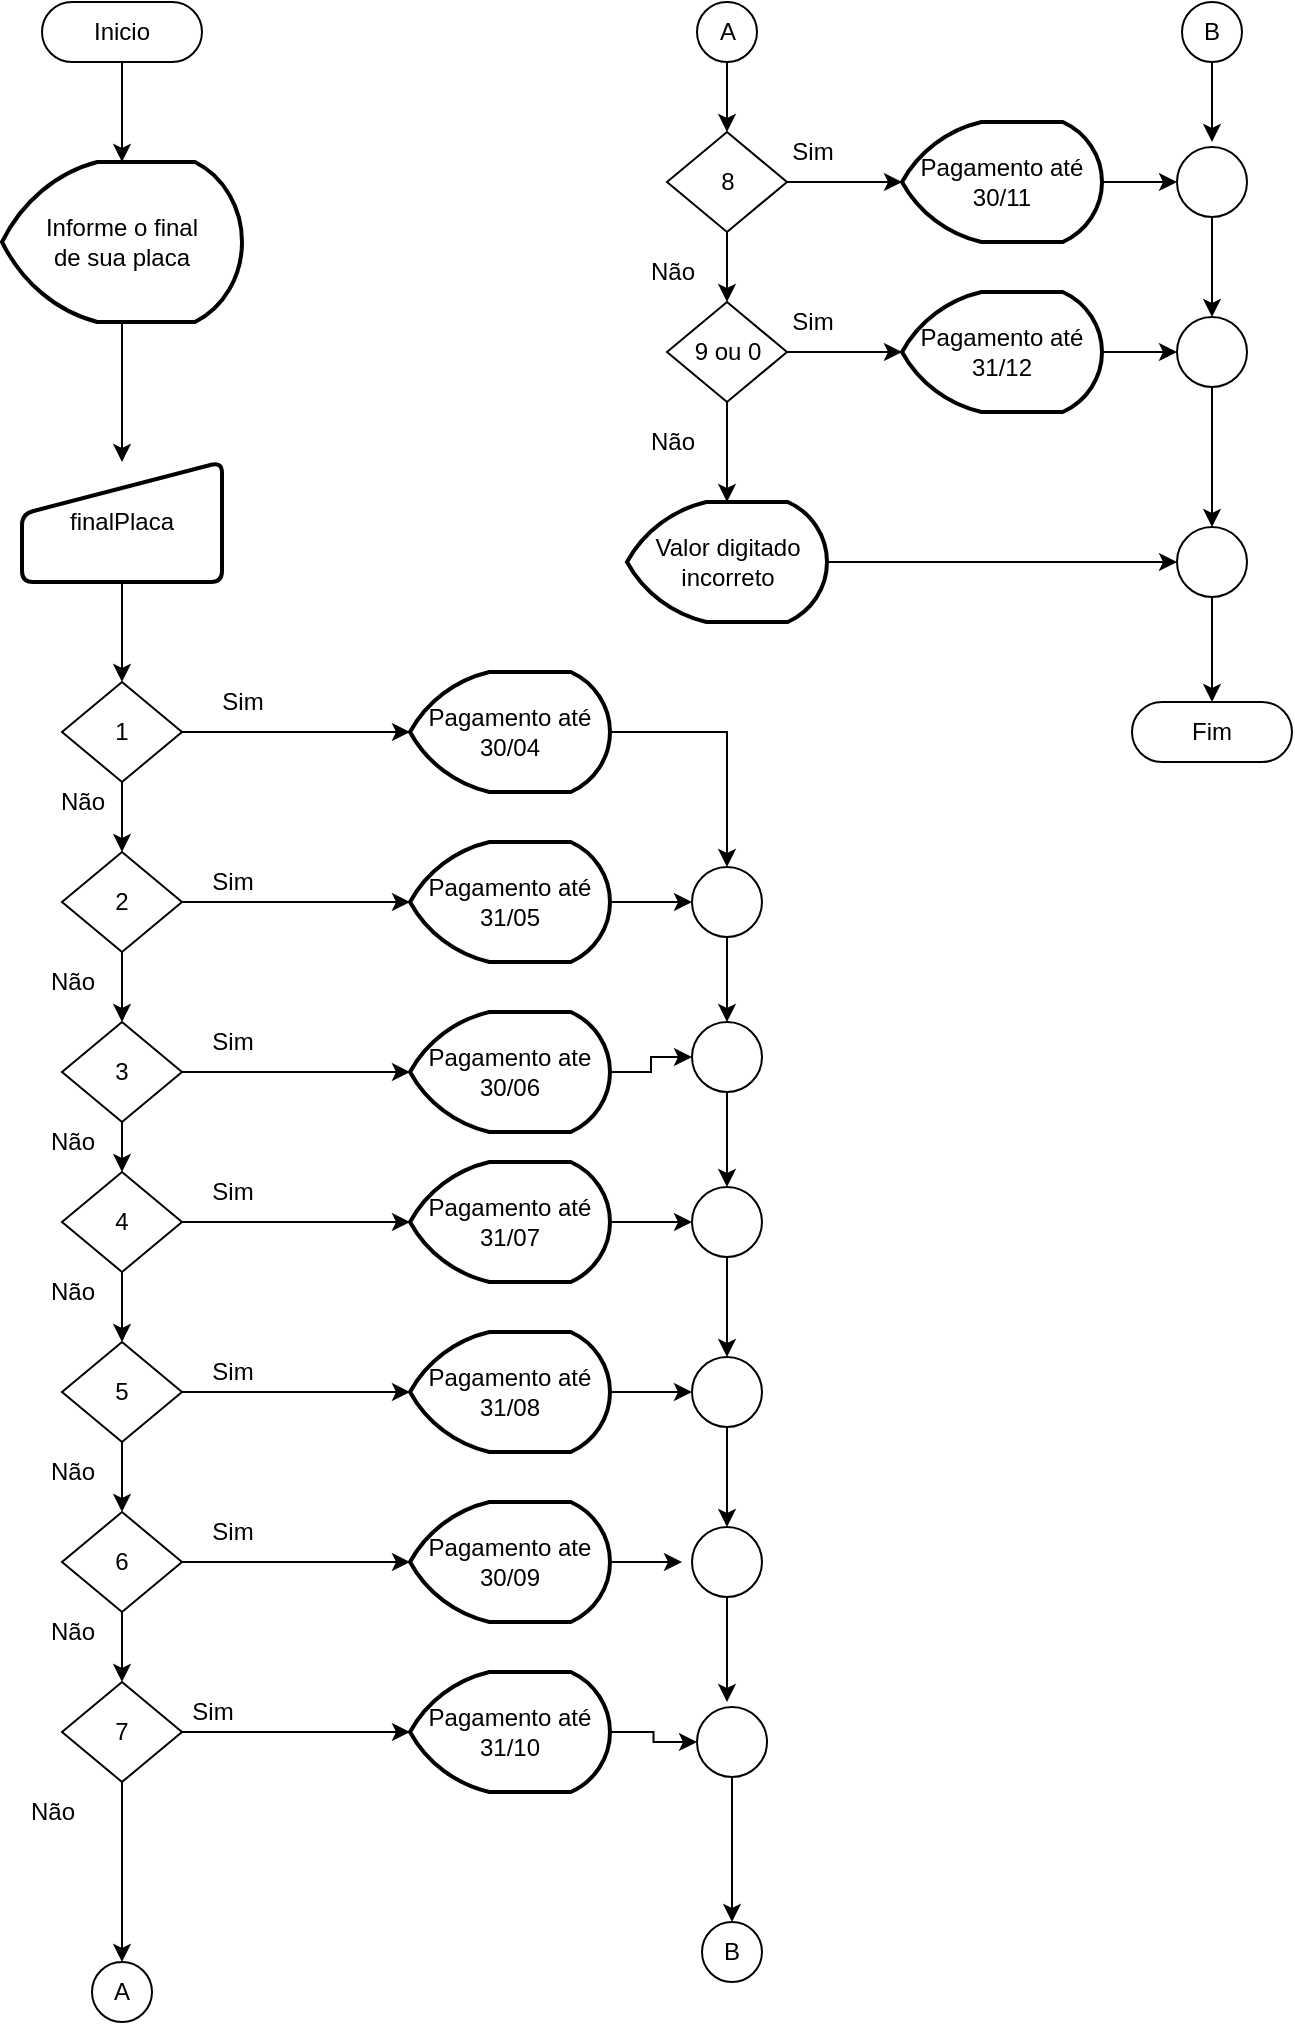 <mxfile version="21.0.8" type="github">
  <diagram name="Página-1" id="uKL_mhRsSW6MwtCzb6Bg">
    <mxGraphModel dx="926" dy="467" grid="1" gridSize="10" guides="1" tooltips="1" connect="1" arrows="1" fold="1" page="1" pageScale="1" pageWidth="827" pageHeight="1169" math="0" shadow="0">
      <root>
        <mxCell id="0" />
        <mxCell id="1" parent="0" />
        <mxCell id="OpTlczWx6vNp9RMekso7-60" style="edgeStyle=orthogonalEdgeStyle;rounded=0;orthogonalLoop=1;jettySize=auto;html=1;entryX=0.5;entryY=0;entryDx=0;entryDy=0;entryPerimeter=0;" edge="1" parent="1" source="OpTlczWx6vNp9RMekso7-1" target="OpTlczWx6vNp9RMekso7-3">
          <mxGeometry relative="1" as="geometry" />
        </mxCell>
        <mxCell id="OpTlczWx6vNp9RMekso7-1" value="Inicio" style="html=1;dashed=0;whiteSpace=wrap;shape=mxgraph.dfd.start" vertex="1" parent="1">
          <mxGeometry x="130" y="30" width="80" height="30" as="geometry" />
        </mxCell>
        <mxCell id="OpTlczWx6vNp9RMekso7-58" style="edgeStyle=orthogonalEdgeStyle;rounded=0;orthogonalLoop=1;jettySize=auto;html=1;entryX=0.5;entryY=0;entryDx=0;entryDy=0;" edge="1" parent="1" source="OpTlczWx6vNp9RMekso7-2" target="OpTlczWx6vNp9RMekso7-5">
          <mxGeometry relative="1" as="geometry" />
        </mxCell>
        <mxCell id="OpTlczWx6vNp9RMekso7-2" value="finalPlaca" style="html=1;strokeWidth=2;shape=manualInput;whiteSpace=wrap;rounded=1;size=26;arcSize=11;" vertex="1" parent="1">
          <mxGeometry x="120" y="260" width="100" height="60" as="geometry" />
        </mxCell>
        <mxCell id="OpTlczWx6vNp9RMekso7-59" style="edgeStyle=orthogonalEdgeStyle;rounded=0;orthogonalLoop=1;jettySize=auto;html=1;entryX=0.5;entryY=0;entryDx=0;entryDy=0;" edge="1" parent="1" source="OpTlczWx6vNp9RMekso7-3" target="OpTlczWx6vNp9RMekso7-2">
          <mxGeometry relative="1" as="geometry" />
        </mxCell>
        <mxCell id="OpTlczWx6vNp9RMekso7-3" value="Informe o final &lt;br&gt;de sua placa" style="strokeWidth=2;html=1;shape=mxgraph.flowchart.display;whiteSpace=wrap;" vertex="1" parent="1">
          <mxGeometry x="110" y="110" width="120" height="80" as="geometry" />
        </mxCell>
        <mxCell id="OpTlczWx6vNp9RMekso7-7" style="edgeStyle=orthogonalEdgeStyle;rounded=0;orthogonalLoop=1;jettySize=auto;html=1;entryX=0;entryY=0.5;entryDx=0;entryDy=0;entryPerimeter=0;" edge="1" parent="1" source="OpTlczWx6vNp9RMekso7-5" target="OpTlczWx6vNp9RMekso7-6">
          <mxGeometry relative="1" as="geometry" />
        </mxCell>
        <mxCell id="OpTlczWx6vNp9RMekso7-32" style="edgeStyle=orthogonalEdgeStyle;rounded=0;orthogonalLoop=1;jettySize=auto;html=1;entryX=0.5;entryY=0;entryDx=0;entryDy=0;" edge="1" parent="1" source="OpTlczWx6vNp9RMekso7-5" target="OpTlczWx6vNp9RMekso7-9">
          <mxGeometry relative="1" as="geometry" />
        </mxCell>
        <mxCell id="OpTlczWx6vNp9RMekso7-5" value="1" style="shape=rhombus;html=1;dashed=0;whiteSpace=wrap;perimeter=rhombusPerimeter;" vertex="1" parent="1">
          <mxGeometry x="140" y="370" width="60" height="50" as="geometry" />
        </mxCell>
        <mxCell id="OpTlczWx6vNp9RMekso7-78" style="edgeStyle=orthogonalEdgeStyle;rounded=0;orthogonalLoop=1;jettySize=auto;html=1;entryX=0.5;entryY=0;entryDx=0;entryDy=0;" edge="1" parent="1" source="OpTlczWx6vNp9RMekso7-6" target="OpTlczWx6vNp9RMekso7-76">
          <mxGeometry relative="1" as="geometry" />
        </mxCell>
        <mxCell id="OpTlczWx6vNp9RMekso7-6" value="Pagamento até 30/04" style="strokeWidth=2;html=1;shape=mxgraph.flowchart.display;whiteSpace=wrap;" vertex="1" parent="1">
          <mxGeometry x="314" y="365" width="100" height="60" as="geometry" />
        </mxCell>
        <mxCell id="OpTlczWx6vNp9RMekso7-8" style="edgeStyle=orthogonalEdgeStyle;rounded=0;orthogonalLoop=1;jettySize=auto;html=1;entryX=0;entryY=0.5;entryDx=0;entryDy=0;entryPerimeter=0;" edge="1" parent="1" source="OpTlczWx6vNp9RMekso7-9" target="OpTlczWx6vNp9RMekso7-10">
          <mxGeometry relative="1" as="geometry" />
        </mxCell>
        <mxCell id="OpTlczWx6vNp9RMekso7-33" style="edgeStyle=orthogonalEdgeStyle;rounded=0;orthogonalLoop=1;jettySize=auto;html=1;" edge="1" parent="1" source="OpTlczWx6vNp9RMekso7-9" target="OpTlczWx6vNp9RMekso7-12">
          <mxGeometry relative="1" as="geometry" />
        </mxCell>
        <mxCell id="OpTlczWx6vNp9RMekso7-9" value="2" style="shape=rhombus;html=1;dashed=0;whiteSpace=wrap;perimeter=rhombusPerimeter;" vertex="1" parent="1">
          <mxGeometry x="140" y="455" width="60" height="50" as="geometry" />
        </mxCell>
        <mxCell id="OpTlczWx6vNp9RMekso7-79" style="edgeStyle=orthogonalEdgeStyle;rounded=0;orthogonalLoop=1;jettySize=auto;html=1;entryX=0;entryY=0.5;entryDx=0;entryDy=0;" edge="1" parent="1" source="OpTlczWx6vNp9RMekso7-10" target="OpTlczWx6vNp9RMekso7-76">
          <mxGeometry relative="1" as="geometry" />
        </mxCell>
        <mxCell id="OpTlczWx6vNp9RMekso7-10" value="Pagamento até 31/05" style="strokeWidth=2;html=1;shape=mxgraph.flowchart.display;whiteSpace=wrap;" vertex="1" parent="1">
          <mxGeometry x="314" y="450" width="100" height="60" as="geometry" />
        </mxCell>
        <mxCell id="OpTlczWx6vNp9RMekso7-11" style="edgeStyle=orthogonalEdgeStyle;rounded=0;orthogonalLoop=1;jettySize=auto;html=1;entryX=0;entryY=0.5;entryDx=0;entryDy=0;entryPerimeter=0;" edge="1" parent="1" source="OpTlczWx6vNp9RMekso7-12" target="OpTlczWx6vNp9RMekso7-13">
          <mxGeometry relative="1" as="geometry" />
        </mxCell>
        <mxCell id="OpTlczWx6vNp9RMekso7-34" style="edgeStyle=orthogonalEdgeStyle;rounded=0;orthogonalLoop=1;jettySize=auto;html=1;entryX=0.5;entryY=0;entryDx=0;entryDy=0;" edge="1" parent="1" source="OpTlczWx6vNp9RMekso7-12" target="OpTlczWx6vNp9RMekso7-15">
          <mxGeometry relative="1" as="geometry" />
        </mxCell>
        <mxCell id="OpTlczWx6vNp9RMekso7-12" value="3" style="shape=rhombus;html=1;dashed=0;whiteSpace=wrap;perimeter=rhombusPerimeter;" vertex="1" parent="1">
          <mxGeometry x="140" y="540" width="60" height="50" as="geometry" />
        </mxCell>
        <mxCell id="OpTlczWx6vNp9RMekso7-81" style="edgeStyle=orthogonalEdgeStyle;rounded=0;orthogonalLoop=1;jettySize=auto;html=1;entryX=0;entryY=0.5;entryDx=0;entryDy=0;" edge="1" parent="1" source="OpTlczWx6vNp9RMekso7-13" target="OpTlczWx6vNp9RMekso7-63">
          <mxGeometry relative="1" as="geometry" />
        </mxCell>
        <mxCell id="OpTlczWx6vNp9RMekso7-13" value="Pagamento ate 30/06" style="strokeWidth=2;html=1;shape=mxgraph.flowchart.display;whiteSpace=wrap;" vertex="1" parent="1">
          <mxGeometry x="314" y="535" width="100" height="60" as="geometry" />
        </mxCell>
        <mxCell id="OpTlczWx6vNp9RMekso7-14" style="edgeStyle=orthogonalEdgeStyle;rounded=0;orthogonalLoop=1;jettySize=auto;html=1;entryX=0;entryY=0.5;entryDx=0;entryDy=0;entryPerimeter=0;" edge="1" parent="1" source="OpTlczWx6vNp9RMekso7-15" target="OpTlczWx6vNp9RMekso7-16">
          <mxGeometry relative="1" as="geometry" />
        </mxCell>
        <mxCell id="OpTlczWx6vNp9RMekso7-35" style="edgeStyle=orthogonalEdgeStyle;rounded=0;orthogonalLoop=1;jettySize=auto;html=1;entryX=0.5;entryY=0;entryDx=0;entryDy=0;" edge="1" parent="1" source="OpTlczWx6vNp9RMekso7-15" target="OpTlczWx6vNp9RMekso7-18">
          <mxGeometry relative="1" as="geometry" />
        </mxCell>
        <mxCell id="OpTlczWx6vNp9RMekso7-15" value="4" style="shape=rhombus;html=1;dashed=0;whiteSpace=wrap;perimeter=rhombusPerimeter;" vertex="1" parent="1">
          <mxGeometry x="140" y="615" width="60" height="50" as="geometry" />
        </mxCell>
        <mxCell id="OpTlczWx6vNp9RMekso7-83" style="edgeStyle=orthogonalEdgeStyle;rounded=0;orthogonalLoop=1;jettySize=auto;html=1;entryX=0;entryY=0.5;entryDx=0;entryDy=0;" edge="1" parent="1" source="OpTlczWx6vNp9RMekso7-16" target="OpTlczWx6vNp9RMekso7-64">
          <mxGeometry relative="1" as="geometry" />
        </mxCell>
        <mxCell id="OpTlczWx6vNp9RMekso7-16" value="Pagamento até 31/07" style="strokeWidth=2;html=1;shape=mxgraph.flowchart.display;whiteSpace=wrap;" vertex="1" parent="1">
          <mxGeometry x="314" y="610" width="100" height="60" as="geometry" />
        </mxCell>
        <mxCell id="OpTlczWx6vNp9RMekso7-17" style="edgeStyle=orthogonalEdgeStyle;rounded=0;orthogonalLoop=1;jettySize=auto;html=1;entryX=0;entryY=0.5;entryDx=0;entryDy=0;entryPerimeter=0;" edge="1" parent="1" source="OpTlczWx6vNp9RMekso7-18" target="OpTlczWx6vNp9RMekso7-19">
          <mxGeometry relative="1" as="geometry" />
        </mxCell>
        <mxCell id="OpTlczWx6vNp9RMekso7-36" style="edgeStyle=orthogonalEdgeStyle;rounded=0;orthogonalLoop=1;jettySize=auto;html=1;entryX=0.5;entryY=0;entryDx=0;entryDy=0;" edge="1" parent="1" source="OpTlczWx6vNp9RMekso7-18" target="OpTlczWx6vNp9RMekso7-21">
          <mxGeometry relative="1" as="geometry" />
        </mxCell>
        <mxCell id="OpTlczWx6vNp9RMekso7-18" value="5" style="shape=rhombus;html=1;dashed=0;whiteSpace=wrap;perimeter=rhombusPerimeter;" vertex="1" parent="1">
          <mxGeometry x="140" y="700" width="60" height="50" as="geometry" />
        </mxCell>
        <mxCell id="OpTlczWx6vNp9RMekso7-85" style="edgeStyle=orthogonalEdgeStyle;rounded=0;orthogonalLoop=1;jettySize=auto;html=1;entryX=0;entryY=0.5;entryDx=0;entryDy=0;" edge="1" parent="1" source="OpTlczWx6vNp9RMekso7-19" target="OpTlczWx6vNp9RMekso7-65">
          <mxGeometry relative="1" as="geometry" />
        </mxCell>
        <mxCell id="OpTlczWx6vNp9RMekso7-19" value="Pagamento até 31/08" style="strokeWidth=2;html=1;shape=mxgraph.flowchart.display;whiteSpace=wrap;" vertex="1" parent="1">
          <mxGeometry x="314" y="695" width="100" height="60" as="geometry" />
        </mxCell>
        <mxCell id="OpTlczWx6vNp9RMekso7-20" style="edgeStyle=orthogonalEdgeStyle;rounded=0;orthogonalLoop=1;jettySize=auto;html=1;entryX=0;entryY=0.5;entryDx=0;entryDy=0;entryPerimeter=0;" edge="1" parent="1" source="OpTlczWx6vNp9RMekso7-21" target="OpTlczWx6vNp9RMekso7-22">
          <mxGeometry relative="1" as="geometry" />
        </mxCell>
        <mxCell id="OpTlczWx6vNp9RMekso7-37" style="edgeStyle=orthogonalEdgeStyle;rounded=0;orthogonalLoop=1;jettySize=auto;html=1;entryX=0.5;entryY=0;entryDx=0;entryDy=0;" edge="1" parent="1" source="OpTlczWx6vNp9RMekso7-21" target="OpTlczWx6vNp9RMekso7-24">
          <mxGeometry relative="1" as="geometry" />
        </mxCell>
        <mxCell id="OpTlczWx6vNp9RMekso7-21" value="6" style="shape=rhombus;html=1;dashed=0;whiteSpace=wrap;perimeter=rhombusPerimeter;" vertex="1" parent="1">
          <mxGeometry x="140" y="785" width="60" height="50" as="geometry" />
        </mxCell>
        <mxCell id="OpTlczWx6vNp9RMekso7-87" style="edgeStyle=orthogonalEdgeStyle;rounded=0;orthogonalLoop=1;jettySize=auto;html=1;" edge="1" parent="1" source="OpTlczWx6vNp9RMekso7-22">
          <mxGeometry relative="1" as="geometry">
            <mxPoint x="450" y="810" as="targetPoint" />
          </mxGeometry>
        </mxCell>
        <mxCell id="OpTlczWx6vNp9RMekso7-22" value="Pagamento ate 30/09" style="strokeWidth=2;html=1;shape=mxgraph.flowchart.display;whiteSpace=wrap;" vertex="1" parent="1">
          <mxGeometry x="314" y="780" width="100" height="60" as="geometry" />
        </mxCell>
        <mxCell id="OpTlczWx6vNp9RMekso7-23" style="edgeStyle=orthogonalEdgeStyle;rounded=0;orthogonalLoop=1;jettySize=auto;html=1;entryX=0;entryY=0.5;entryDx=0;entryDy=0;entryPerimeter=0;" edge="1" parent="1" source="OpTlczWx6vNp9RMekso7-24" target="OpTlczWx6vNp9RMekso7-25">
          <mxGeometry relative="1" as="geometry" />
        </mxCell>
        <mxCell id="OpTlczWx6vNp9RMekso7-90" style="edgeStyle=orthogonalEdgeStyle;rounded=0;orthogonalLoop=1;jettySize=auto;html=1;entryX=0.5;entryY=0;entryDx=0;entryDy=0;" edge="1" parent="1" source="OpTlczWx6vNp9RMekso7-24" target="OpTlczWx6vNp9RMekso7-61">
          <mxGeometry relative="1" as="geometry" />
        </mxCell>
        <mxCell id="OpTlczWx6vNp9RMekso7-24" value="7" style="shape=rhombus;html=1;dashed=0;whiteSpace=wrap;perimeter=rhombusPerimeter;" vertex="1" parent="1">
          <mxGeometry x="140" y="870" width="60" height="50" as="geometry" />
        </mxCell>
        <mxCell id="OpTlczWx6vNp9RMekso7-89" style="edgeStyle=orthogonalEdgeStyle;rounded=0;orthogonalLoop=1;jettySize=auto;html=1;entryX=0;entryY=0.5;entryDx=0;entryDy=0;" edge="1" parent="1" source="OpTlczWx6vNp9RMekso7-25" target="OpTlczWx6vNp9RMekso7-67">
          <mxGeometry relative="1" as="geometry" />
        </mxCell>
        <mxCell id="OpTlczWx6vNp9RMekso7-25" value="Pagamento até 31/10" style="strokeWidth=2;html=1;shape=mxgraph.flowchart.display;whiteSpace=wrap;" vertex="1" parent="1">
          <mxGeometry x="314" y="865" width="100" height="60" as="geometry" />
        </mxCell>
        <mxCell id="OpTlczWx6vNp9RMekso7-26" style="edgeStyle=orthogonalEdgeStyle;rounded=0;orthogonalLoop=1;jettySize=auto;html=1;entryX=0;entryY=0.5;entryDx=0;entryDy=0;entryPerimeter=0;" edge="1" parent="1" source="OpTlczWx6vNp9RMekso7-27" target="OpTlczWx6vNp9RMekso7-28">
          <mxGeometry relative="1" as="geometry" />
        </mxCell>
        <mxCell id="OpTlczWx6vNp9RMekso7-39" style="edgeStyle=orthogonalEdgeStyle;rounded=0;orthogonalLoop=1;jettySize=auto;html=1;entryX=0.5;entryY=0;entryDx=0;entryDy=0;" edge="1" parent="1" source="OpTlczWx6vNp9RMekso7-27" target="OpTlczWx6vNp9RMekso7-30">
          <mxGeometry relative="1" as="geometry" />
        </mxCell>
        <mxCell id="OpTlczWx6vNp9RMekso7-27" value="8" style="shape=rhombus;html=1;dashed=0;whiteSpace=wrap;perimeter=rhombusPerimeter;" vertex="1" parent="1">
          <mxGeometry x="442.5" y="95" width="60" height="50" as="geometry" />
        </mxCell>
        <mxCell id="OpTlczWx6vNp9RMekso7-96" style="edgeStyle=orthogonalEdgeStyle;rounded=0;orthogonalLoop=1;jettySize=auto;html=1;entryX=0;entryY=0.5;entryDx=0;entryDy=0;" edge="1" parent="1" source="OpTlczWx6vNp9RMekso7-28" target="OpTlczWx6vNp9RMekso7-94">
          <mxGeometry relative="1" as="geometry" />
        </mxCell>
        <mxCell id="OpTlczWx6vNp9RMekso7-28" value="Pagamento até 30/11" style="strokeWidth=2;html=1;shape=mxgraph.flowchart.display;whiteSpace=wrap;" vertex="1" parent="1">
          <mxGeometry x="560" y="90" width="100" height="60" as="geometry" />
        </mxCell>
        <mxCell id="OpTlczWx6vNp9RMekso7-29" style="edgeStyle=orthogonalEdgeStyle;rounded=0;orthogonalLoop=1;jettySize=auto;html=1;entryX=0;entryY=0.5;entryDx=0;entryDy=0;entryPerimeter=0;" edge="1" parent="1" source="OpTlczWx6vNp9RMekso7-30" target="OpTlczWx6vNp9RMekso7-31">
          <mxGeometry relative="1" as="geometry" />
        </mxCell>
        <mxCell id="OpTlczWx6vNp9RMekso7-74" style="edgeStyle=orthogonalEdgeStyle;rounded=0;orthogonalLoop=1;jettySize=auto;html=1;" edge="1" parent="1" source="OpTlczWx6vNp9RMekso7-30">
          <mxGeometry relative="1" as="geometry">
            <mxPoint x="472.5" y="280" as="targetPoint" />
          </mxGeometry>
        </mxCell>
        <mxCell id="OpTlczWx6vNp9RMekso7-30" value="9 ou 0" style="shape=rhombus;html=1;dashed=0;whiteSpace=wrap;perimeter=rhombusPerimeter;" vertex="1" parent="1">
          <mxGeometry x="442.5" y="180" width="60" height="50" as="geometry" />
        </mxCell>
        <mxCell id="OpTlczWx6vNp9RMekso7-102" style="edgeStyle=orthogonalEdgeStyle;rounded=0;orthogonalLoop=1;jettySize=auto;html=1;" edge="1" parent="1" source="OpTlczWx6vNp9RMekso7-31" target="OpTlczWx6vNp9RMekso7-99">
          <mxGeometry relative="1" as="geometry" />
        </mxCell>
        <mxCell id="OpTlczWx6vNp9RMekso7-31" value="Pagamento até 31/12" style="strokeWidth=2;html=1;shape=mxgraph.flowchart.display;whiteSpace=wrap;" vertex="1" parent="1">
          <mxGeometry x="560" y="175" width="100" height="60" as="geometry" />
        </mxCell>
        <mxCell id="OpTlczWx6vNp9RMekso7-40" value="Sim" style="text;html=1;align=center;verticalAlign=middle;resizable=0;points=[];autosize=1;strokeColor=none;fillColor=none;" vertex="1" parent="1">
          <mxGeometry x="210" y="365" width="40" height="30" as="geometry" />
        </mxCell>
        <mxCell id="OpTlczWx6vNp9RMekso7-41" value="Não" style="text;html=1;align=center;verticalAlign=middle;resizable=0;points=[];autosize=1;strokeColor=none;fillColor=none;" vertex="1" parent="1">
          <mxGeometry x="125" y="415" width="50" height="30" as="geometry" />
        </mxCell>
        <mxCell id="OpTlczWx6vNp9RMekso7-42" value="Sim" style="text;html=1;align=center;verticalAlign=middle;resizable=0;points=[];autosize=1;strokeColor=none;fillColor=none;" vertex="1" parent="1">
          <mxGeometry x="205" y="455" width="40" height="30" as="geometry" />
        </mxCell>
        <mxCell id="OpTlczWx6vNp9RMekso7-43" value="Não" style="text;html=1;align=center;verticalAlign=middle;resizable=0;points=[];autosize=1;strokeColor=none;fillColor=none;" vertex="1" parent="1">
          <mxGeometry x="120" y="505" width="50" height="30" as="geometry" />
        </mxCell>
        <mxCell id="OpTlczWx6vNp9RMekso7-44" value="Sim" style="text;html=1;align=center;verticalAlign=middle;resizable=0;points=[];autosize=1;strokeColor=none;fillColor=none;" vertex="1" parent="1">
          <mxGeometry x="205" y="535" width="40" height="30" as="geometry" />
        </mxCell>
        <mxCell id="OpTlczWx6vNp9RMekso7-45" value="Não" style="text;html=1;align=center;verticalAlign=middle;resizable=0;points=[];autosize=1;strokeColor=none;fillColor=none;" vertex="1" parent="1">
          <mxGeometry x="120" y="585" width="50" height="30" as="geometry" />
        </mxCell>
        <mxCell id="OpTlczWx6vNp9RMekso7-46" value="Sim" style="text;html=1;align=center;verticalAlign=middle;resizable=0;points=[];autosize=1;strokeColor=none;fillColor=none;" vertex="1" parent="1">
          <mxGeometry x="205" y="610" width="40" height="30" as="geometry" />
        </mxCell>
        <mxCell id="OpTlczWx6vNp9RMekso7-47" value="Não" style="text;html=1;align=center;verticalAlign=middle;resizable=0;points=[];autosize=1;strokeColor=none;fillColor=none;" vertex="1" parent="1">
          <mxGeometry x="120" y="660" width="50" height="30" as="geometry" />
        </mxCell>
        <mxCell id="OpTlczWx6vNp9RMekso7-48" value="Sim" style="text;html=1;align=center;verticalAlign=middle;resizable=0;points=[];autosize=1;strokeColor=none;fillColor=none;" vertex="1" parent="1">
          <mxGeometry x="205" y="700" width="40" height="30" as="geometry" />
        </mxCell>
        <mxCell id="OpTlczWx6vNp9RMekso7-49" value="Não" style="text;html=1;align=center;verticalAlign=middle;resizable=0;points=[];autosize=1;strokeColor=none;fillColor=none;" vertex="1" parent="1">
          <mxGeometry x="120" y="750" width="50" height="30" as="geometry" />
        </mxCell>
        <mxCell id="OpTlczWx6vNp9RMekso7-50" value="Sim" style="text;html=1;align=center;verticalAlign=middle;resizable=0;points=[];autosize=1;strokeColor=none;fillColor=none;" vertex="1" parent="1">
          <mxGeometry x="205" y="780" width="40" height="30" as="geometry" />
        </mxCell>
        <mxCell id="OpTlczWx6vNp9RMekso7-51" value="Não" style="text;html=1;align=center;verticalAlign=middle;resizable=0;points=[];autosize=1;strokeColor=none;fillColor=none;" vertex="1" parent="1">
          <mxGeometry x="120" y="830" width="50" height="30" as="geometry" />
        </mxCell>
        <mxCell id="OpTlczWx6vNp9RMekso7-52" value="Sim" style="text;html=1;align=center;verticalAlign=middle;resizable=0;points=[];autosize=1;strokeColor=none;fillColor=none;" vertex="1" parent="1">
          <mxGeometry x="195" y="870" width="40" height="30" as="geometry" />
        </mxCell>
        <mxCell id="OpTlczWx6vNp9RMekso7-53" value="Não" style="text;html=1;align=center;verticalAlign=middle;resizable=0;points=[];autosize=1;strokeColor=none;fillColor=none;" vertex="1" parent="1">
          <mxGeometry x="110" y="920" width="50" height="30" as="geometry" />
        </mxCell>
        <mxCell id="OpTlczWx6vNp9RMekso7-54" value="Sim" style="text;html=1;align=center;verticalAlign=middle;resizable=0;points=[];autosize=1;strokeColor=none;fillColor=none;" vertex="1" parent="1">
          <mxGeometry x="495" y="90" width="40" height="30" as="geometry" />
        </mxCell>
        <mxCell id="OpTlczWx6vNp9RMekso7-55" value="Não" style="text;html=1;align=center;verticalAlign=middle;resizable=0;points=[];autosize=1;strokeColor=none;fillColor=none;" vertex="1" parent="1">
          <mxGeometry x="420" y="150" width="50" height="30" as="geometry" />
        </mxCell>
        <mxCell id="OpTlczWx6vNp9RMekso7-56" value="Sim" style="text;html=1;align=center;verticalAlign=middle;resizable=0;points=[];autosize=1;strokeColor=none;fillColor=none;" vertex="1" parent="1">
          <mxGeometry x="495" y="175" width="40" height="30" as="geometry" />
        </mxCell>
        <mxCell id="OpTlczWx6vNp9RMekso7-61" value="A" style="shape=ellipse;html=1;dashed=0;whiteSpace=wrap;aspect=fixed;perimeter=ellipsePerimeter;" vertex="1" parent="1">
          <mxGeometry x="155" y="1010" width="30" height="30" as="geometry" />
        </mxCell>
        <mxCell id="OpTlczWx6vNp9RMekso7-82" style="edgeStyle=orthogonalEdgeStyle;rounded=0;orthogonalLoop=1;jettySize=auto;html=1;entryX=0.5;entryY=0;entryDx=0;entryDy=0;" edge="1" parent="1" source="OpTlczWx6vNp9RMekso7-63" target="OpTlczWx6vNp9RMekso7-64">
          <mxGeometry relative="1" as="geometry" />
        </mxCell>
        <mxCell id="OpTlczWx6vNp9RMekso7-63" value="" style="shape=ellipse;html=1;dashed=0;whiteSpace=wrap;aspect=fixed;perimeter=ellipsePerimeter;" vertex="1" parent="1">
          <mxGeometry x="455" y="540" width="35" height="35" as="geometry" />
        </mxCell>
        <mxCell id="OpTlczWx6vNp9RMekso7-84" style="edgeStyle=orthogonalEdgeStyle;rounded=0;orthogonalLoop=1;jettySize=auto;html=1;entryX=0.5;entryY=0;entryDx=0;entryDy=0;" edge="1" parent="1" source="OpTlczWx6vNp9RMekso7-64" target="OpTlczWx6vNp9RMekso7-65">
          <mxGeometry relative="1" as="geometry" />
        </mxCell>
        <mxCell id="OpTlczWx6vNp9RMekso7-64" value="" style="shape=ellipse;html=1;dashed=0;whiteSpace=wrap;aspect=fixed;perimeter=ellipsePerimeter;" vertex="1" parent="1">
          <mxGeometry x="455" y="622.5" width="35" height="35" as="geometry" />
        </mxCell>
        <mxCell id="OpTlczWx6vNp9RMekso7-86" style="edgeStyle=orthogonalEdgeStyle;rounded=0;orthogonalLoop=1;jettySize=auto;html=1;entryX=0.5;entryY=0;entryDx=0;entryDy=0;" edge="1" parent="1" source="OpTlczWx6vNp9RMekso7-65" target="OpTlczWx6vNp9RMekso7-66">
          <mxGeometry relative="1" as="geometry" />
        </mxCell>
        <mxCell id="OpTlczWx6vNp9RMekso7-65" value="" style="shape=ellipse;html=1;dashed=0;whiteSpace=wrap;aspect=fixed;perimeter=ellipsePerimeter;" vertex="1" parent="1">
          <mxGeometry x="455" y="707.5" width="35" height="35" as="geometry" />
        </mxCell>
        <mxCell id="OpTlczWx6vNp9RMekso7-88" style="edgeStyle=orthogonalEdgeStyle;rounded=0;orthogonalLoop=1;jettySize=auto;html=1;" edge="1" parent="1" source="OpTlczWx6vNp9RMekso7-66">
          <mxGeometry relative="1" as="geometry">
            <mxPoint x="472.5" y="880" as="targetPoint" />
          </mxGeometry>
        </mxCell>
        <mxCell id="OpTlczWx6vNp9RMekso7-66" value="" style="shape=ellipse;html=1;dashed=0;whiteSpace=wrap;aspect=fixed;perimeter=ellipsePerimeter;" vertex="1" parent="1">
          <mxGeometry x="455" y="792.5" width="35" height="35" as="geometry" />
        </mxCell>
        <mxCell id="OpTlczWx6vNp9RMekso7-92" style="edgeStyle=orthogonalEdgeStyle;rounded=0;orthogonalLoop=1;jettySize=auto;html=1;entryX=0.5;entryY=0;entryDx=0;entryDy=0;" edge="1" parent="1" source="OpTlczWx6vNp9RMekso7-67" target="OpTlczWx6vNp9RMekso7-91">
          <mxGeometry relative="1" as="geometry" />
        </mxCell>
        <mxCell id="OpTlczWx6vNp9RMekso7-67" value="" style="shape=ellipse;html=1;dashed=0;whiteSpace=wrap;aspect=fixed;perimeter=ellipsePerimeter;" vertex="1" parent="1">
          <mxGeometry x="457.5" y="882.5" width="35" height="35" as="geometry" />
        </mxCell>
        <mxCell id="OpTlczWx6vNp9RMekso7-75" style="edgeStyle=orthogonalEdgeStyle;rounded=0;orthogonalLoop=1;jettySize=auto;html=1;entryX=0.5;entryY=0;entryDx=0;entryDy=0;" edge="1" parent="1" source="OpTlczWx6vNp9RMekso7-68" target="OpTlczWx6vNp9RMekso7-27">
          <mxGeometry relative="1" as="geometry" />
        </mxCell>
        <mxCell id="OpTlczWx6vNp9RMekso7-68" value="A" style="shape=ellipse;html=1;dashed=0;whiteSpace=wrap;aspect=fixed;perimeter=ellipsePerimeter;" vertex="1" parent="1">
          <mxGeometry x="457.5" y="30" width="30" height="30" as="geometry" />
        </mxCell>
        <mxCell id="OpTlczWx6vNp9RMekso7-108" style="edgeStyle=orthogonalEdgeStyle;rounded=0;orthogonalLoop=1;jettySize=auto;html=1;entryX=0;entryY=0.5;entryDx=0;entryDy=0;" edge="1" parent="1" source="OpTlczWx6vNp9RMekso7-71" target="OpTlczWx6vNp9RMekso7-107">
          <mxGeometry relative="1" as="geometry" />
        </mxCell>
        <mxCell id="OpTlczWx6vNp9RMekso7-71" value="Valor digitado incorreto" style="strokeWidth=2;html=1;shape=mxgraph.flowchart.display;whiteSpace=wrap;" vertex="1" parent="1">
          <mxGeometry x="422.5" y="280" width="100" height="60" as="geometry" />
        </mxCell>
        <mxCell id="OpTlczWx6vNp9RMekso7-73" value="Não" style="text;html=1;align=center;verticalAlign=middle;resizable=0;points=[];autosize=1;strokeColor=none;fillColor=none;" vertex="1" parent="1">
          <mxGeometry x="420" y="235" width="50" height="30" as="geometry" />
        </mxCell>
        <mxCell id="OpTlczWx6vNp9RMekso7-80" style="edgeStyle=orthogonalEdgeStyle;rounded=0;orthogonalLoop=1;jettySize=auto;html=1;entryX=0.5;entryY=0;entryDx=0;entryDy=0;" edge="1" parent="1" source="OpTlczWx6vNp9RMekso7-76" target="OpTlczWx6vNp9RMekso7-63">
          <mxGeometry relative="1" as="geometry" />
        </mxCell>
        <mxCell id="OpTlczWx6vNp9RMekso7-76" value="" style="shape=ellipse;html=1;dashed=0;whiteSpace=wrap;aspect=fixed;perimeter=ellipsePerimeter;" vertex="1" parent="1">
          <mxGeometry x="455" y="462.5" width="35" height="35" as="geometry" />
        </mxCell>
        <mxCell id="OpTlczWx6vNp9RMekso7-91" value="B" style="shape=ellipse;html=1;dashed=0;whiteSpace=wrap;aspect=fixed;perimeter=ellipsePerimeter;" vertex="1" parent="1">
          <mxGeometry x="460" y="990" width="30" height="30" as="geometry" />
        </mxCell>
        <mxCell id="OpTlczWx6vNp9RMekso7-98" style="edgeStyle=orthogonalEdgeStyle;rounded=0;orthogonalLoop=1;jettySize=auto;html=1;" edge="1" parent="1" source="OpTlczWx6vNp9RMekso7-93">
          <mxGeometry relative="1" as="geometry">
            <mxPoint x="715" y="100" as="targetPoint" />
          </mxGeometry>
        </mxCell>
        <mxCell id="OpTlczWx6vNp9RMekso7-93" value="B" style="shape=ellipse;html=1;dashed=0;whiteSpace=wrap;aspect=fixed;perimeter=ellipsePerimeter;" vertex="1" parent="1">
          <mxGeometry x="700" y="30" width="30" height="30" as="geometry" />
        </mxCell>
        <mxCell id="OpTlczWx6vNp9RMekso7-101" style="edgeStyle=orthogonalEdgeStyle;rounded=0;orthogonalLoop=1;jettySize=auto;html=1;entryX=0.5;entryY=0;entryDx=0;entryDy=0;" edge="1" parent="1" source="OpTlczWx6vNp9RMekso7-94" target="OpTlczWx6vNp9RMekso7-99">
          <mxGeometry relative="1" as="geometry" />
        </mxCell>
        <mxCell id="OpTlczWx6vNp9RMekso7-94" value="" style="shape=ellipse;html=1;dashed=0;whiteSpace=wrap;aspect=fixed;perimeter=ellipsePerimeter;" vertex="1" parent="1">
          <mxGeometry x="697.5" y="102.5" width="35" height="35" as="geometry" />
        </mxCell>
        <mxCell id="OpTlczWx6vNp9RMekso7-110" style="edgeStyle=orthogonalEdgeStyle;rounded=0;orthogonalLoop=1;jettySize=auto;html=1;entryX=0.5;entryY=0;entryDx=0;entryDy=0;" edge="1" parent="1" source="OpTlczWx6vNp9RMekso7-99" target="OpTlczWx6vNp9RMekso7-107">
          <mxGeometry relative="1" as="geometry" />
        </mxCell>
        <mxCell id="OpTlczWx6vNp9RMekso7-99" value="" style="shape=ellipse;html=1;dashed=0;whiteSpace=wrap;aspect=fixed;perimeter=ellipsePerimeter;" vertex="1" parent="1">
          <mxGeometry x="697.5" y="187.5" width="35" height="35" as="geometry" />
        </mxCell>
        <mxCell id="OpTlczWx6vNp9RMekso7-106" value="Fim" style="html=1;dashed=0;whiteSpace=wrap;shape=mxgraph.dfd.start" vertex="1" parent="1">
          <mxGeometry x="675" y="380" width="80" height="30" as="geometry" />
        </mxCell>
        <mxCell id="OpTlczWx6vNp9RMekso7-111" style="edgeStyle=orthogonalEdgeStyle;rounded=0;orthogonalLoop=1;jettySize=auto;html=1;entryX=0.5;entryY=0.5;entryDx=0;entryDy=-15;entryPerimeter=0;" edge="1" parent="1" source="OpTlczWx6vNp9RMekso7-107" target="OpTlczWx6vNp9RMekso7-106">
          <mxGeometry relative="1" as="geometry" />
        </mxCell>
        <mxCell id="OpTlczWx6vNp9RMekso7-107" value="" style="shape=ellipse;html=1;dashed=0;whiteSpace=wrap;aspect=fixed;perimeter=ellipsePerimeter;" vertex="1" parent="1">
          <mxGeometry x="697.5" y="292.5" width="35" height="35" as="geometry" />
        </mxCell>
      </root>
    </mxGraphModel>
  </diagram>
</mxfile>
